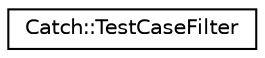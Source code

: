 digraph "Graphical Class Hierarchy"
{
  edge [fontname="Helvetica",fontsize="10",labelfontname="Helvetica",labelfontsize="10"];
  node [fontname="Helvetica",fontsize="10",shape=record];
  rankdir="LR";
  Node1 [label="Catch::TestCaseFilter",height=0.2,width=0.4,color="black", fillcolor="white", style="filled",URL="$d5/dbb/classCatch_1_1TestCaseFilter.html"];
}
